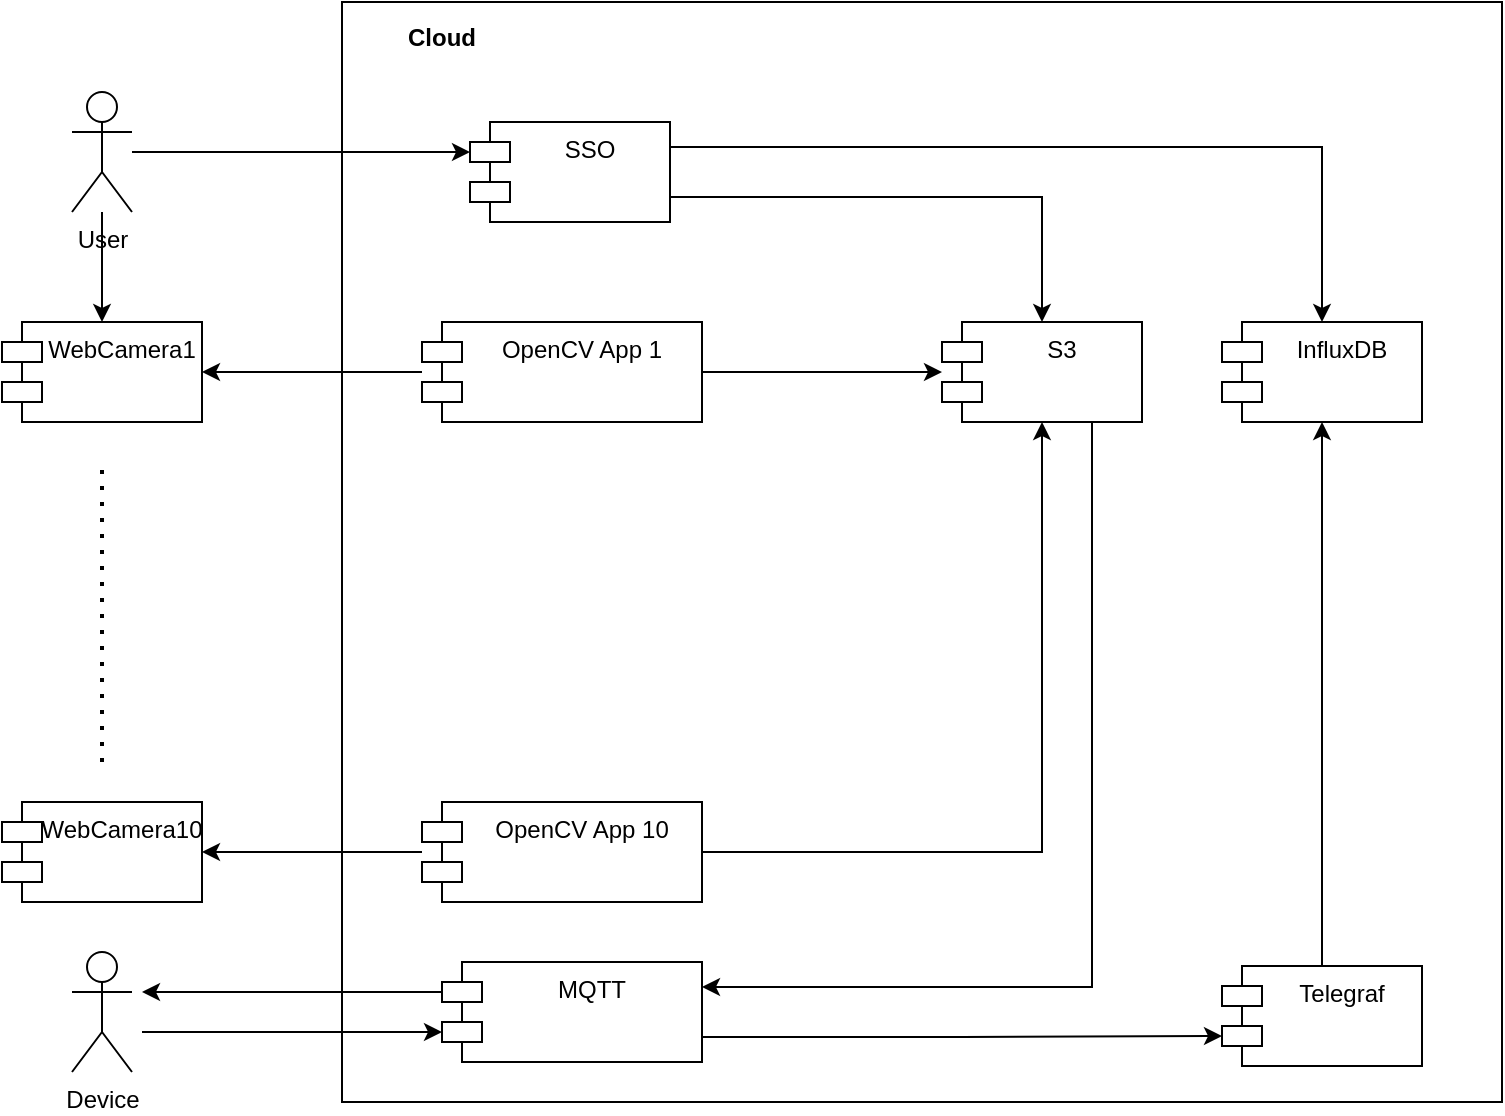 <mxfile version="18.0.6" type="device"><diagram id="RaGz6qd74nZhLgAN-Rtt" name="Страница 1"><mxGraphModel dx="1038" dy="1818" grid="1" gridSize="10" guides="1" tooltips="1" connect="1" arrows="1" fold="1" page="1" pageScale="1" pageWidth="827" pageHeight="1169" math="0" shadow="0"><root><mxCell id="0"/><mxCell id="1" parent="0"/><mxCell id="8i5FFLb9WqbYw_VYHKw_-27" value="" style="rounded=0;whiteSpace=wrap;html=1;" parent="1" vertex="1"><mxGeometry x="350" y="-30" width="580" height="550" as="geometry"/></mxCell><mxCell id="8i5FFLb9WqbYw_VYHKw_-1" value="WebCamera1" style="shape=module;align=left;spacingLeft=20;align=center;verticalAlign=top;" parent="1" vertex="1"><mxGeometry x="180" y="130" width="100" height="50" as="geometry"/></mxCell><mxCell id="8i5FFLb9WqbYw_VYHKw_-2" value="WebCamera10" style="shape=module;align=left;spacingLeft=20;align=center;verticalAlign=top;" parent="1" vertex="1"><mxGeometry x="180" y="370" width="100" height="50" as="geometry"/></mxCell><mxCell id="8i5FFLb9WqbYw_VYHKw_-3" value="" style="endArrow=none;dashed=1;html=1;dashPattern=1 3;strokeWidth=2;rounded=0;" parent="1" edge="1"><mxGeometry width="50" height="50" relative="1" as="geometry"><mxPoint x="230" y="350" as="sourcePoint"/><mxPoint x="230" y="200" as="targetPoint"/></mxGeometry></mxCell><mxCell id="8i5FFLb9WqbYw_VYHKw_-23" style="edgeStyle=orthogonalEdgeStyle;rounded=0;orthogonalLoop=1;jettySize=auto;html=1;exitX=1;exitY=0.75;exitDx=0;exitDy=0;" parent="1" source="8i5FFLb9WqbYw_VYHKw_-4" target="8i5FFLb9WqbYw_VYHKw_-19" edge="1"><mxGeometry relative="1" as="geometry"/></mxCell><mxCell id="oL_C9Ic0wqOta6IcKbKK-10" style="edgeStyle=orthogonalEdgeStyle;rounded=0;orthogonalLoop=1;jettySize=auto;html=1;exitX=1;exitY=0.25;exitDx=0;exitDy=0;" edge="1" parent="1" source="8i5FFLb9WqbYw_VYHKw_-4" target="oL_C9Ic0wqOta6IcKbKK-8"><mxGeometry relative="1" as="geometry"/></mxCell><mxCell id="8i5FFLb9WqbYw_VYHKw_-4" value="SSO" style="shape=module;align=left;spacingLeft=20;align=center;verticalAlign=top;" parent="1" vertex="1"><mxGeometry x="414" y="30" width="100" height="50" as="geometry"/></mxCell><mxCell id="8i5FFLb9WqbYw_VYHKw_-11" style="edgeStyle=orthogonalEdgeStyle;rounded=0;orthogonalLoop=1;jettySize=auto;html=1;entryX=1;entryY=0.5;entryDx=0;entryDy=0;" parent="1" source="8i5FFLb9WqbYw_VYHKw_-9" target="8i5FFLb9WqbYw_VYHKw_-1" edge="1"><mxGeometry relative="1" as="geometry"><mxPoint x="530" y="275" as="targetPoint"/></mxGeometry></mxCell><mxCell id="8i5FFLb9WqbYw_VYHKw_-20" style="edgeStyle=orthogonalEdgeStyle;rounded=0;orthogonalLoop=1;jettySize=auto;html=1;" parent="1" source="8i5FFLb9WqbYw_VYHKw_-9" target="8i5FFLb9WqbYw_VYHKw_-19" edge="1"><mxGeometry relative="1" as="geometry"/></mxCell><mxCell id="8i5FFLb9WqbYw_VYHKw_-9" value="OpenCV App 1" style="shape=module;align=left;spacingLeft=20;align=center;verticalAlign=top;" parent="1" vertex="1"><mxGeometry x="390" y="130" width="140" height="50" as="geometry"/></mxCell><mxCell id="8i5FFLb9WqbYw_VYHKw_-22" style="edgeStyle=orthogonalEdgeStyle;rounded=0;orthogonalLoop=1;jettySize=auto;html=1;entryX=0;entryY=0;entryDx=0;entryDy=15;entryPerimeter=0;" parent="1" source="8i5FFLb9WqbYw_VYHKw_-15" target="8i5FFLb9WqbYw_VYHKw_-4" edge="1"><mxGeometry relative="1" as="geometry"/></mxCell><mxCell id="oL_C9Ic0wqOta6IcKbKK-11" style="edgeStyle=orthogonalEdgeStyle;rounded=0;orthogonalLoop=1;jettySize=auto;html=1;" edge="1" parent="1" source="8i5FFLb9WqbYw_VYHKw_-15" target="8i5FFLb9WqbYw_VYHKw_-1"><mxGeometry relative="1" as="geometry"/></mxCell><mxCell id="8i5FFLb9WqbYw_VYHKw_-15" value="User" style="shape=umlActor;verticalLabelPosition=bottom;verticalAlign=top;html=1;" parent="1" vertex="1"><mxGeometry x="215" y="15" width="30" height="60" as="geometry"/></mxCell><mxCell id="8i5FFLb9WqbYw_VYHKw_-32" style="edgeStyle=orthogonalEdgeStyle;rounded=0;orthogonalLoop=1;jettySize=auto;html=1;exitX=0.75;exitY=1;exitDx=0;exitDy=0;entryX=1;entryY=0.25;entryDx=0;entryDy=0;" parent="1" source="8i5FFLb9WqbYw_VYHKw_-19" target="8i5FFLb9WqbYw_VYHKw_-30" edge="1"><mxGeometry relative="1" as="geometry"/></mxCell><mxCell id="8i5FFLb9WqbYw_VYHKw_-19" value="S3" style="shape=module;align=left;spacingLeft=20;align=center;verticalAlign=top;" parent="1" vertex="1"><mxGeometry x="650" y="130" width="100" height="50" as="geometry"/></mxCell><mxCell id="8i5FFLb9WqbYw_VYHKw_-25" style="edgeStyle=orthogonalEdgeStyle;rounded=0;orthogonalLoop=1;jettySize=auto;html=1;" parent="1" source="8i5FFLb9WqbYw_VYHKw_-24" target="8i5FFLb9WqbYw_VYHKw_-2" edge="1"><mxGeometry relative="1" as="geometry"/></mxCell><mxCell id="8i5FFLb9WqbYw_VYHKw_-26" style="edgeStyle=orthogonalEdgeStyle;rounded=0;orthogonalLoop=1;jettySize=auto;html=1;" parent="1" source="8i5FFLb9WqbYw_VYHKw_-24" target="8i5FFLb9WqbYw_VYHKw_-19" edge="1"><mxGeometry relative="1" as="geometry"/></mxCell><mxCell id="8i5FFLb9WqbYw_VYHKw_-24" value="OpenCV App 10" style="shape=module;align=left;spacingLeft=20;align=center;verticalAlign=top;" parent="1" vertex="1"><mxGeometry x="390" y="370" width="140" height="50" as="geometry"/></mxCell><mxCell id="8i5FFLb9WqbYw_VYHKw_-28" value="Cloud" style="text;align=center;fontStyle=1;verticalAlign=middle;spacingLeft=3;spacingRight=3;strokeColor=none;rotatable=0;points=[[0,0.5],[1,0.5]];portConstraint=eastwest;" parent="1" vertex="1"><mxGeometry x="360" y="-26" width="80" height="26" as="geometry"/></mxCell><mxCell id="8i5FFLb9WqbYw_VYHKw_-29" value="Device" style="shape=umlActor;verticalLabelPosition=bottom;verticalAlign=top;html=1;" parent="1" vertex="1"><mxGeometry x="215" y="445" width="30" height="60" as="geometry"/></mxCell><mxCell id="8i5FFLb9WqbYw_VYHKw_-31" style="edgeStyle=orthogonalEdgeStyle;rounded=0;orthogonalLoop=1;jettySize=auto;html=1;exitX=0;exitY=0;exitDx=0;exitDy=15;exitPerimeter=0;" parent="1" source="8i5FFLb9WqbYw_VYHKw_-30" edge="1"><mxGeometry relative="1" as="geometry"><mxPoint x="250" y="465" as="targetPoint"/></mxGeometry></mxCell><mxCell id="oL_C9Ic0wqOta6IcKbKK-7" style="edgeStyle=orthogonalEdgeStyle;rounded=0;orthogonalLoop=1;jettySize=auto;html=1;exitX=1;exitY=0.75;exitDx=0;exitDy=0;entryX=0;entryY=0;entryDx=0;entryDy=35;entryPerimeter=0;" edge="1" parent="1" source="8i5FFLb9WqbYw_VYHKw_-30" target="oL_C9Ic0wqOta6IcKbKK-6"><mxGeometry relative="1" as="geometry"/></mxCell><mxCell id="8i5FFLb9WqbYw_VYHKw_-30" value="MQTT" style="shape=module;align=left;spacingLeft=20;align=center;verticalAlign=top;" parent="1" vertex="1"><mxGeometry x="400" y="450" width="130" height="50" as="geometry"/></mxCell><mxCell id="oL_C9Ic0wqOta6IcKbKK-1" value="" style="endArrow=classic;html=1;rounded=0;entryX=0;entryY=0;entryDx=0;entryDy=35;entryPerimeter=0;" edge="1" parent="1" target="8i5FFLb9WqbYw_VYHKw_-30"><mxGeometry width="50" height="50" relative="1" as="geometry"><mxPoint x="250" y="485" as="sourcePoint"/><mxPoint x="740" y="270" as="targetPoint"/></mxGeometry></mxCell><mxCell id="oL_C9Ic0wqOta6IcKbKK-9" style="edgeStyle=orthogonalEdgeStyle;rounded=0;orthogonalLoop=1;jettySize=auto;html=1;entryX=0.5;entryY=1;entryDx=0;entryDy=0;" edge="1" parent="1" source="oL_C9Ic0wqOta6IcKbKK-6" target="oL_C9Ic0wqOta6IcKbKK-8"><mxGeometry relative="1" as="geometry"/></mxCell><mxCell id="oL_C9Ic0wqOta6IcKbKK-6" value="Telegraf" style="shape=module;align=left;spacingLeft=20;align=center;verticalAlign=top;" vertex="1" parent="1"><mxGeometry x="790" y="452" width="100" height="50" as="geometry"/></mxCell><mxCell id="oL_C9Ic0wqOta6IcKbKK-8" value="InfluxDB" style="shape=module;align=left;spacingLeft=20;align=center;verticalAlign=top;" vertex="1" parent="1"><mxGeometry x="790" y="130" width="100" height="50" as="geometry"/></mxCell></root></mxGraphModel></diagram></mxfile>
